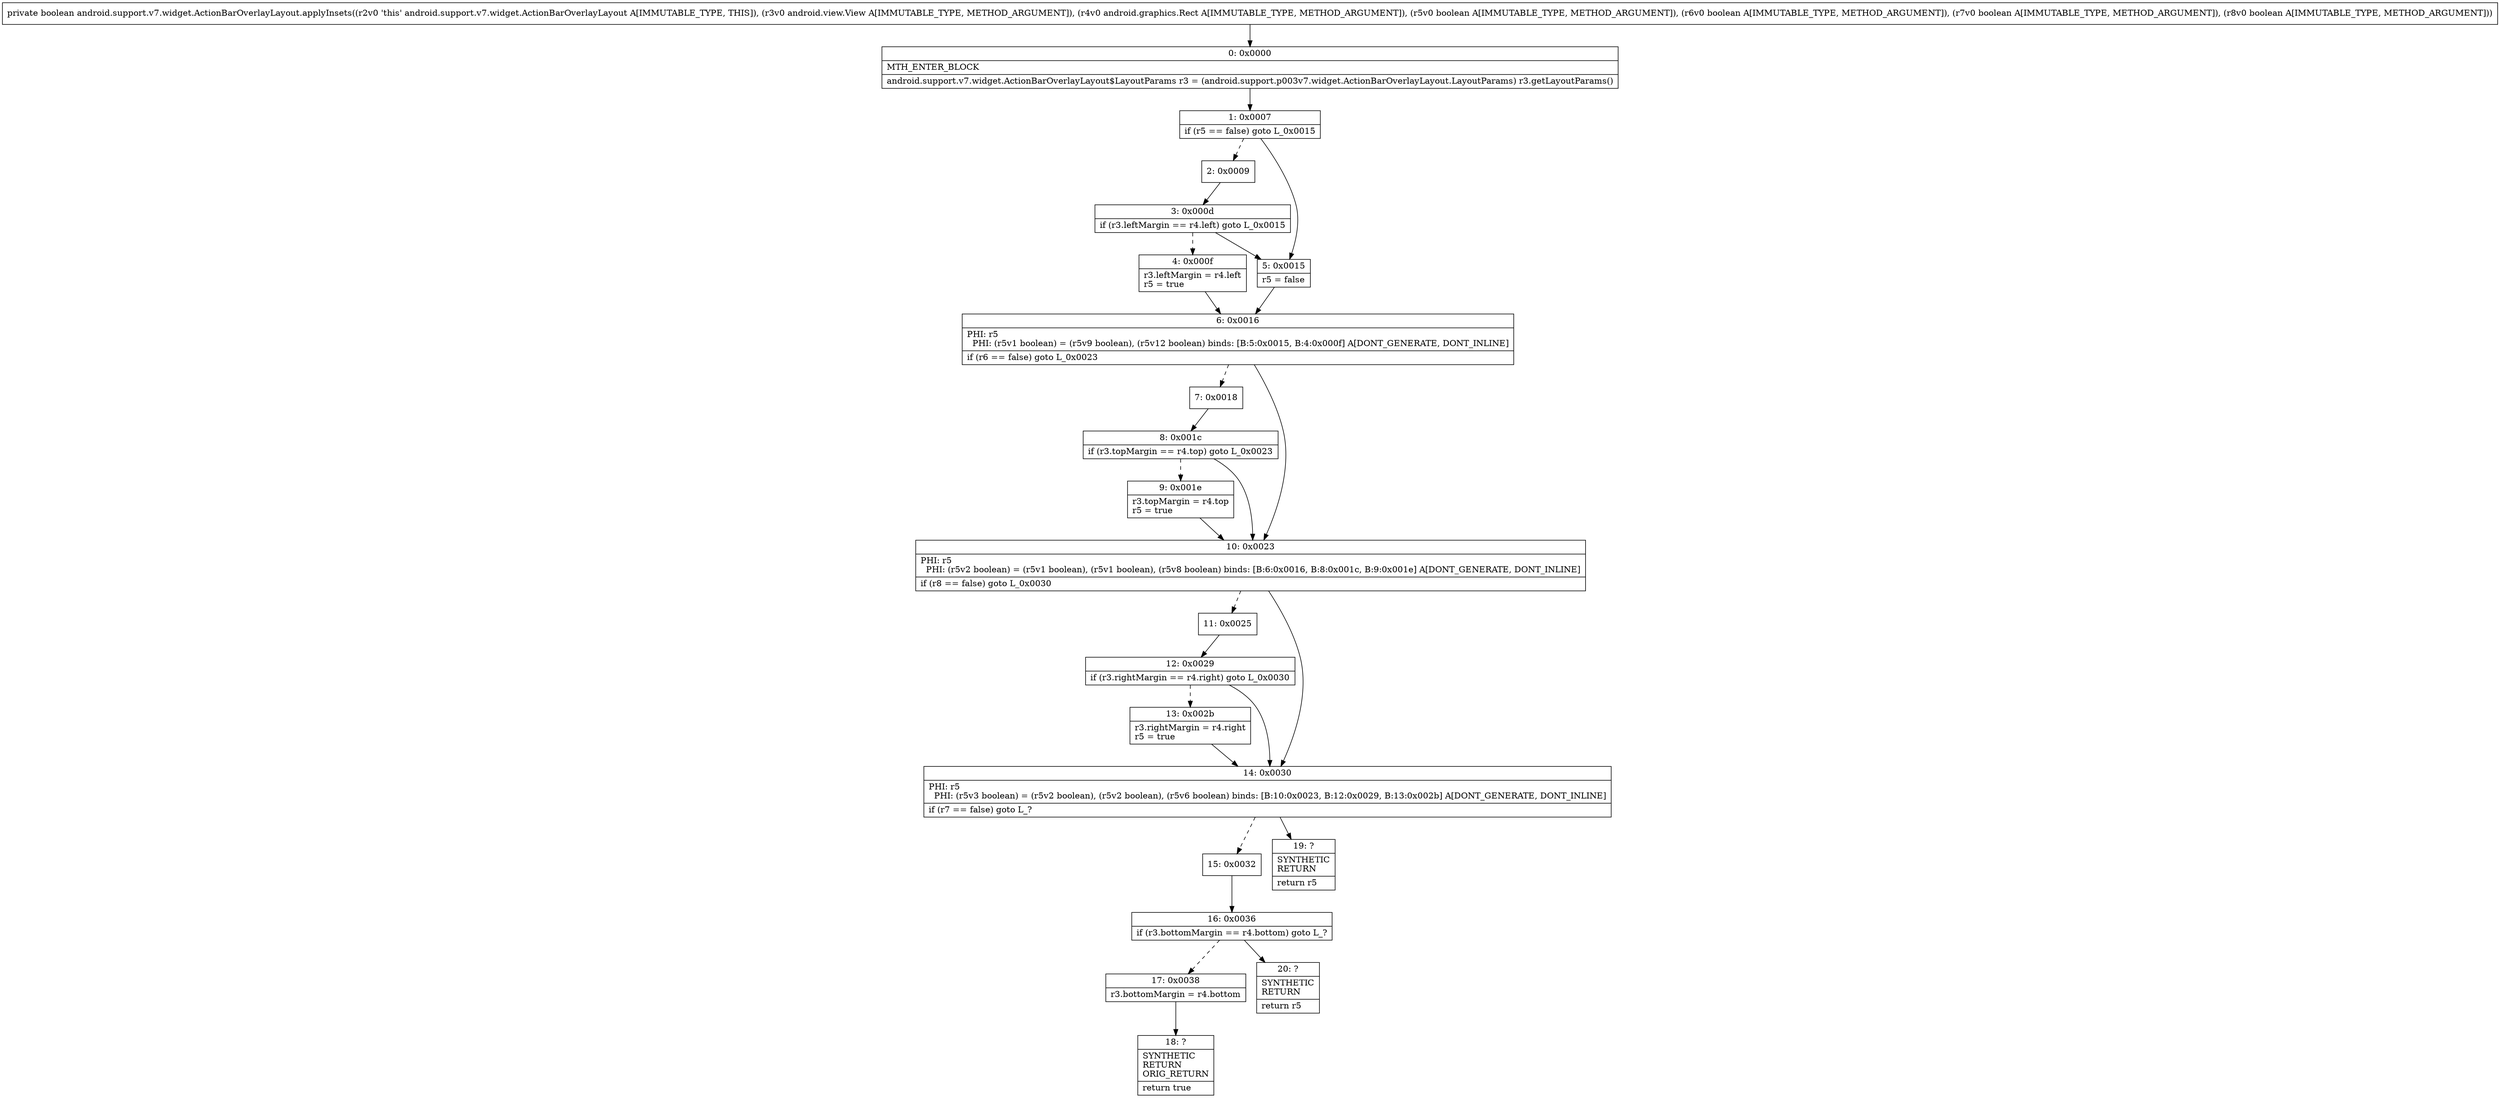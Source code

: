 digraph "CFG forandroid.support.v7.widget.ActionBarOverlayLayout.applyInsets(Landroid\/view\/View;Landroid\/graphics\/Rect;ZZZZ)Z" {
Node_0 [shape=record,label="{0\:\ 0x0000|MTH_ENTER_BLOCK\l|android.support.v7.widget.ActionBarOverlayLayout$LayoutParams r3 = (android.support.p003v7.widget.ActionBarOverlayLayout.LayoutParams) r3.getLayoutParams()\l}"];
Node_1 [shape=record,label="{1\:\ 0x0007|if (r5 == false) goto L_0x0015\l}"];
Node_2 [shape=record,label="{2\:\ 0x0009}"];
Node_3 [shape=record,label="{3\:\ 0x000d|if (r3.leftMargin == r4.left) goto L_0x0015\l}"];
Node_4 [shape=record,label="{4\:\ 0x000f|r3.leftMargin = r4.left\lr5 = true\l}"];
Node_5 [shape=record,label="{5\:\ 0x0015|r5 = false\l}"];
Node_6 [shape=record,label="{6\:\ 0x0016|PHI: r5 \l  PHI: (r5v1 boolean) = (r5v9 boolean), (r5v12 boolean) binds: [B:5:0x0015, B:4:0x000f] A[DONT_GENERATE, DONT_INLINE]\l|if (r6 == false) goto L_0x0023\l}"];
Node_7 [shape=record,label="{7\:\ 0x0018}"];
Node_8 [shape=record,label="{8\:\ 0x001c|if (r3.topMargin == r4.top) goto L_0x0023\l}"];
Node_9 [shape=record,label="{9\:\ 0x001e|r3.topMargin = r4.top\lr5 = true\l}"];
Node_10 [shape=record,label="{10\:\ 0x0023|PHI: r5 \l  PHI: (r5v2 boolean) = (r5v1 boolean), (r5v1 boolean), (r5v8 boolean) binds: [B:6:0x0016, B:8:0x001c, B:9:0x001e] A[DONT_GENERATE, DONT_INLINE]\l|if (r8 == false) goto L_0x0030\l}"];
Node_11 [shape=record,label="{11\:\ 0x0025}"];
Node_12 [shape=record,label="{12\:\ 0x0029|if (r3.rightMargin == r4.right) goto L_0x0030\l}"];
Node_13 [shape=record,label="{13\:\ 0x002b|r3.rightMargin = r4.right\lr5 = true\l}"];
Node_14 [shape=record,label="{14\:\ 0x0030|PHI: r5 \l  PHI: (r5v3 boolean) = (r5v2 boolean), (r5v2 boolean), (r5v6 boolean) binds: [B:10:0x0023, B:12:0x0029, B:13:0x002b] A[DONT_GENERATE, DONT_INLINE]\l|if (r7 == false) goto L_?\l}"];
Node_15 [shape=record,label="{15\:\ 0x0032}"];
Node_16 [shape=record,label="{16\:\ 0x0036|if (r3.bottomMargin == r4.bottom) goto L_?\l}"];
Node_17 [shape=record,label="{17\:\ 0x0038|r3.bottomMargin = r4.bottom\l}"];
Node_18 [shape=record,label="{18\:\ ?|SYNTHETIC\lRETURN\lORIG_RETURN\l|return true\l}"];
Node_19 [shape=record,label="{19\:\ ?|SYNTHETIC\lRETURN\l|return r5\l}"];
Node_20 [shape=record,label="{20\:\ ?|SYNTHETIC\lRETURN\l|return r5\l}"];
MethodNode[shape=record,label="{private boolean android.support.v7.widget.ActionBarOverlayLayout.applyInsets((r2v0 'this' android.support.v7.widget.ActionBarOverlayLayout A[IMMUTABLE_TYPE, THIS]), (r3v0 android.view.View A[IMMUTABLE_TYPE, METHOD_ARGUMENT]), (r4v0 android.graphics.Rect A[IMMUTABLE_TYPE, METHOD_ARGUMENT]), (r5v0 boolean A[IMMUTABLE_TYPE, METHOD_ARGUMENT]), (r6v0 boolean A[IMMUTABLE_TYPE, METHOD_ARGUMENT]), (r7v0 boolean A[IMMUTABLE_TYPE, METHOD_ARGUMENT]), (r8v0 boolean A[IMMUTABLE_TYPE, METHOD_ARGUMENT])) }"];
MethodNode -> Node_0;
Node_0 -> Node_1;
Node_1 -> Node_2[style=dashed];
Node_1 -> Node_5;
Node_2 -> Node_3;
Node_3 -> Node_4[style=dashed];
Node_3 -> Node_5;
Node_4 -> Node_6;
Node_5 -> Node_6;
Node_6 -> Node_7[style=dashed];
Node_6 -> Node_10;
Node_7 -> Node_8;
Node_8 -> Node_9[style=dashed];
Node_8 -> Node_10;
Node_9 -> Node_10;
Node_10 -> Node_11[style=dashed];
Node_10 -> Node_14;
Node_11 -> Node_12;
Node_12 -> Node_13[style=dashed];
Node_12 -> Node_14;
Node_13 -> Node_14;
Node_14 -> Node_15[style=dashed];
Node_14 -> Node_19;
Node_15 -> Node_16;
Node_16 -> Node_17[style=dashed];
Node_16 -> Node_20;
Node_17 -> Node_18;
}

